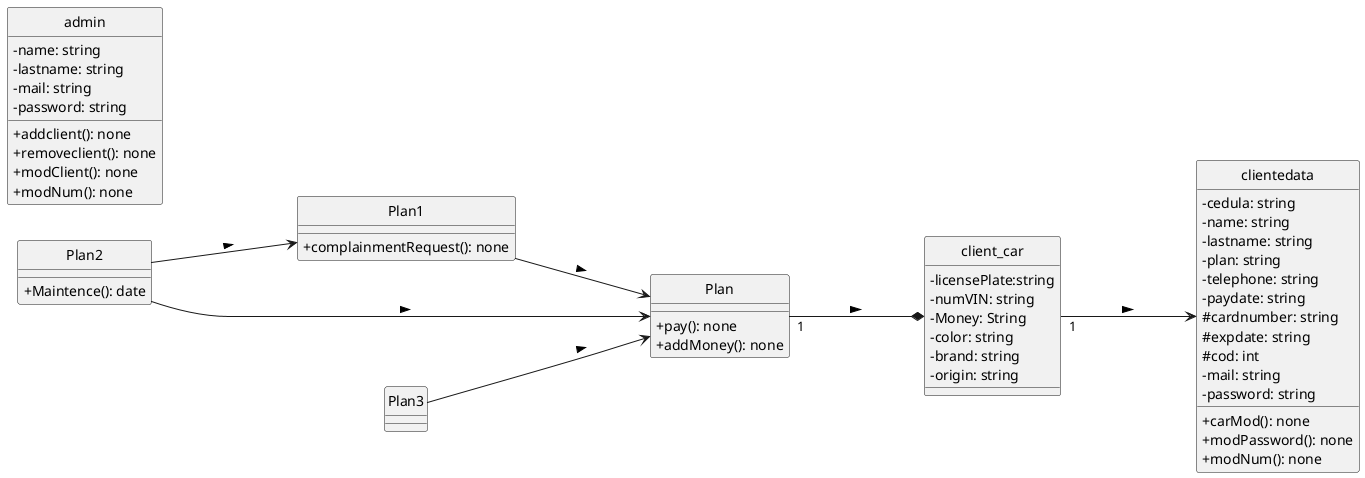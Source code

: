 @startuml
left to right direction
skinparam monochrome true
skinparam handwritten false
hide class circle
skinparam shadowing false
skinparam classAttributeIconSize 0

class Plan1{
+complainmentRequest(): none
}

class Plan2{
+Maintence(): date
}

class Plan3{

}

class Plan{
+pay(): none
+addMoney(): none
}
class client_car{
-licensePlate:string
-numVIN: string
-Money: String
-color: string
-brand: string
-origin: string
}
class clientedata{
-cedula: string
-name: string
-lastname: string
-plan: string
-telephone: string
-paydate: string
#cardnumber: string
#expdate: string
#cod: int
-mail: string
-password: string
+carMod(): none
+modPassword(): none
+modNum(): none
}
class admin{
-name: string
-lastname: string
-mail: string
-password: string
+addclient(): none
+removeclient(): none
+modClient(): none
+modNum(): none
}

Plan1  ---> Plan: >
Plan2  ---> Plan: >
Plan "1"---* client_car: >
client_car "1"---> clientedata: >
Plan2 ---> Plan1:>
Plan3 ---> Plan:>

@enduml